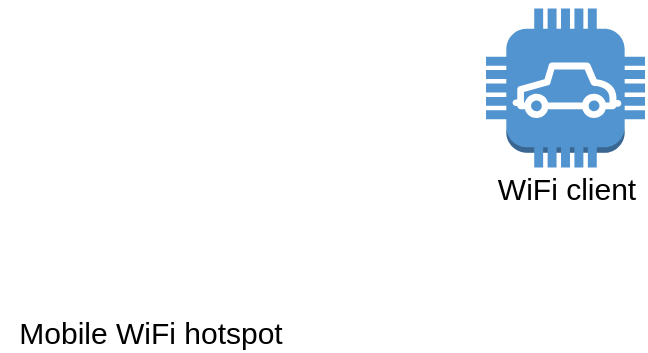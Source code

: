 <mxfile version="19.0.0" type="device"><diagram id="GA1rwqd2eJr5KbHTFkfs" name="Page-1"><mxGraphModel dx="796" dy="461" grid="1" gridSize="10" guides="1" tooltips="1" connect="1" arrows="1" fold="1" page="1" pageScale="1" pageWidth="850" pageHeight="1100" math="0" shadow="0"><root><mxCell id="0"/><mxCell id="1" parent="0"/><mxCell id="IfXOSxj6oqZkZlxDo8og-16" value="" style="shape=image;html=1;verticalAlign=top;verticalLabelPosition=bottom;labelBackgroundColor=#ffffff;imageAspect=0;aspect=fixed;image=https://cdn2.iconfinder.com/data/icons/circle-icons-1/64/smartphone-128.png;direction=east;" parent="1" vertex="1"><mxGeometry x="245.5" y="258" width="69" height="69" as="geometry"/></mxCell><mxCell id="IfXOSxj6oqZkZlxDo8og-22" value="&lt;span class=&quot;ILfuVd&quot;&gt;&lt;span class=&quot;hgKElc&quot;&gt;Mobile WiFi hotspot&lt;/span&gt;&lt;/span&gt;" style="text;html=1;align=center;verticalAlign=middle;resizable=0;points=[];autosize=1;strokeColor=none;fillColor=none;fontSize=15;" parent="1" vertex="1"><mxGeometry x="205" y="337.5" width="150" height="20" as="geometry"/></mxCell><mxCell id="IfXOSxj6oqZkZlxDo8og-23" value="WiFi client" style="text;html=1;align=center;verticalAlign=middle;resizable=0;points=[];autosize=1;strokeColor=none;fillColor=none;fontSize=15;" parent="1" vertex="1"><mxGeometry x="447.75" y="265.75" width="80" height="20" as="geometry"/></mxCell><mxCell id="IfXOSxj6oqZkZlxDo8og-25" value="" style="outlineConnect=0;dashed=0;verticalLabelPosition=bottom;verticalAlign=top;align=center;html=1;shape=mxgraph.aws3.car;fillColor=#5294CF;gradientColor=none;" parent="1" vertex="1"><mxGeometry x="448" y="186.25" width="79.5" height="79.5" as="geometry"/></mxCell><mxCell id="IfXOSxj6oqZkZlxDo8og-27" value="" style="shape=image;html=1;verticalAlign=top;verticalLabelPosition=bottom;labelBackgroundColor=#ffffff;imageAspect=0;aspect=fixed;image=https://cdn4.iconfinder.com/data/icons/internet-networking-and-communication-glyph-24/24/Communication_tower_signal_tower_wifi_antenna_wifi_tower_wireless_antenna-128.png" parent="1" vertex="1"><mxGeometry x="251" y="200" width="58" height="58" as="geometry"/></mxCell><mxCell id="IfXOSxj6oqZkZlxDo8og-28" value="" style="shape=image;html=1;verticalAlign=top;verticalLabelPosition=bottom;labelBackgroundColor=#ffffff;imageAspect=0;aspect=fixed;image=https://cdn4.iconfinder.com/data/icons/internet-networking-and-communication-glyph-24/24/Mobile_mobile_wifi_wifi_connection_wifi_signals_wireless_internet-128.png;rotation=-90;" parent="1" vertex="1"><mxGeometry x="360" y="182" width="88" height="88" as="geometry"/></mxCell></root></mxGraphModel></diagram></mxfile>
